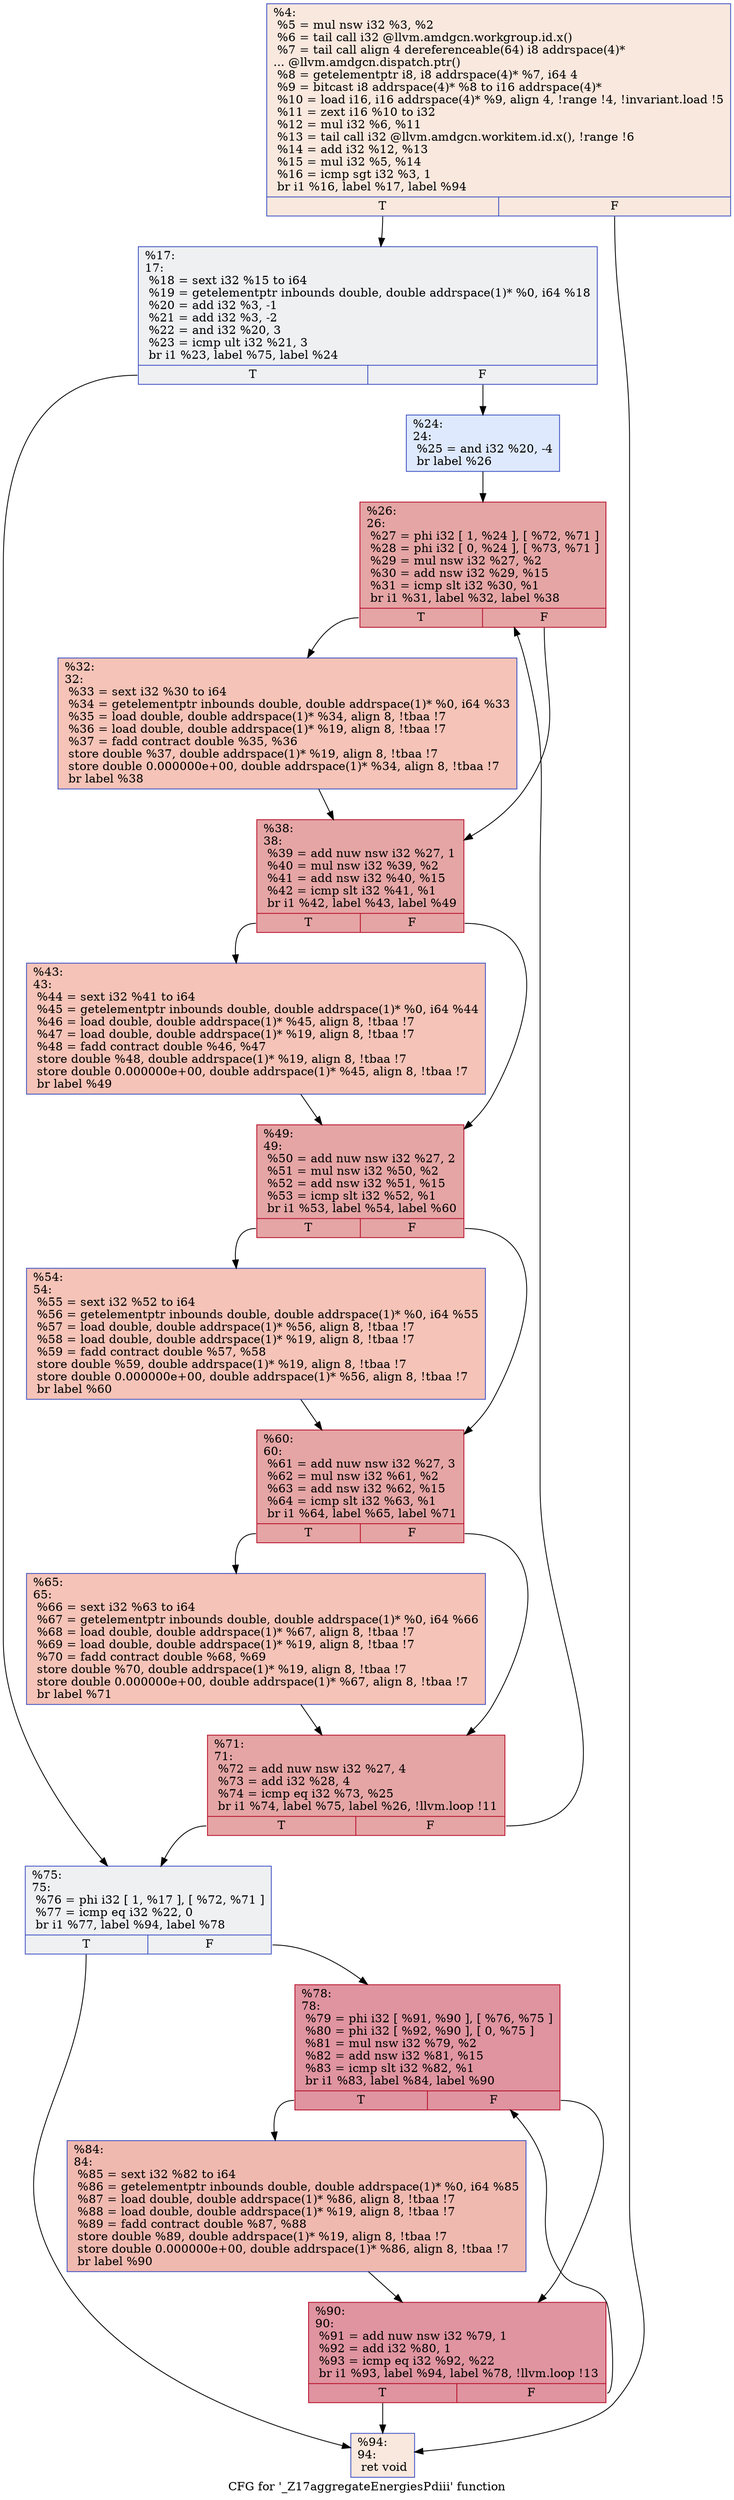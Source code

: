 digraph "CFG for '_Z17aggregateEnergiesPdiii' function" {
	label="CFG for '_Z17aggregateEnergiesPdiii' function";

	Node0x56a9110 [shape=record,color="#3d50c3ff", style=filled, fillcolor="#f2cab570",label="{%4:\l  %5 = mul nsw i32 %3, %2\l  %6 = tail call i32 @llvm.amdgcn.workgroup.id.x()\l  %7 = tail call align 4 dereferenceable(64) i8 addrspace(4)*\l... @llvm.amdgcn.dispatch.ptr()\l  %8 = getelementptr i8, i8 addrspace(4)* %7, i64 4\l  %9 = bitcast i8 addrspace(4)* %8 to i16 addrspace(4)*\l  %10 = load i16, i16 addrspace(4)* %9, align 4, !range !4, !invariant.load !5\l  %11 = zext i16 %10 to i32\l  %12 = mul i32 %6, %11\l  %13 = tail call i32 @llvm.amdgcn.workitem.id.x(), !range !6\l  %14 = add i32 %12, %13\l  %15 = mul i32 %5, %14\l  %16 = icmp sgt i32 %3, 1\l  br i1 %16, label %17, label %94\l|{<s0>T|<s1>F}}"];
	Node0x56a9110:s0 -> Node0x56a9cb0;
	Node0x56a9110:s1 -> Node0x56ab220;
	Node0x56a9cb0 [shape=record,color="#3d50c3ff", style=filled, fillcolor="#d9dce170",label="{%17:\l17:                                               \l  %18 = sext i32 %15 to i64\l  %19 = getelementptr inbounds double, double addrspace(1)* %0, i64 %18\l  %20 = add i32 %3, -1\l  %21 = add i32 %3, -2\l  %22 = and i32 %20, 3\l  %23 = icmp ult i32 %21, 3\l  br i1 %23, label %75, label %24\l|{<s0>T|<s1>F}}"];
	Node0x56a9cb0:s0 -> Node0x56ab740;
	Node0x56a9cb0:s1 -> Node0x56ab790;
	Node0x56ab790 [shape=record,color="#3d50c3ff", style=filled, fillcolor="#b5cdfa70",label="{%24:\l24:                                               \l  %25 = and i32 %20, -4\l  br label %26\l}"];
	Node0x56ab790 -> Node0x56ab990;
	Node0x56ab990 [shape=record,color="#b70d28ff", style=filled, fillcolor="#c5333470",label="{%26:\l26:                                               \l  %27 = phi i32 [ 1, %24 ], [ %72, %71 ]\l  %28 = phi i32 [ 0, %24 ], [ %73, %71 ]\l  %29 = mul nsw i32 %27, %2\l  %30 = add nsw i32 %29, %15\l  %31 = icmp slt i32 %30, %1\l  br i1 %31, label %32, label %38\l|{<s0>T|<s1>F}}"];
	Node0x56ab990:s0 -> Node0x56abec0;
	Node0x56ab990:s1 -> Node0x56abf50;
	Node0x56abec0 [shape=record,color="#3d50c3ff", style=filled, fillcolor="#e8765c70",label="{%32:\l32:                                               \l  %33 = sext i32 %30 to i64\l  %34 = getelementptr inbounds double, double addrspace(1)* %0, i64 %33\l  %35 = load double, double addrspace(1)* %34, align 8, !tbaa !7\l  %36 = load double, double addrspace(1)* %19, align 8, !tbaa !7\l  %37 = fadd contract double %35, %36\l  store double %37, double addrspace(1)* %19, align 8, !tbaa !7\l  store double 0.000000e+00, double addrspace(1)* %34, align 8, !tbaa !7\l  br label %38\l}"];
	Node0x56abec0 -> Node0x56abf50;
	Node0x56abf50 [shape=record,color="#b70d28ff", style=filled, fillcolor="#c5333470",label="{%38:\l38:                                               \l  %39 = add nuw nsw i32 %27, 1\l  %40 = mul nsw i32 %39, %2\l  %41 = add nsw i32 %40, %15\l  %42 = icmp slt i32 %41, %1\l  br i1 %42, label %43, label %49\l|{<s0>T|<s1>F}}"];
	Node0x56abf50:s0 -> Node0x56ad970;
	Node0x56abf50:s1 -> Node0x56ad9c0;
	Node0x56ad970 [shape=record,color="#3d50c3ff", style=filled, fillcolor="#e8765c70",label="{%43:\l43:                                               \l  %44 = sext i32 %41 to i64\l  %45 = getelementptr inbounds double, double addrspace(1)* %0, i64 %44\l  %46 = load double, double addrspace(1)* %45, align 8, !tbaa !7\l  %47 = load double, double addrspace(1)* %19, align 8, !tbaa !7\l  %48 = fadd contract double %46, %47\l  store double %48, double addrspace(1)* %19, align 8, !tbaa !7\l  store double 0.000000e+00, double addrspace(1)* %45, align 8, !tbaa !7\l  br label %49\l}"];
	Node0x56ad970 -> Node0x56ad9c0;
	Node0x56ad9c0 [shape=record,color="#b70d28ff", style=filled, fillcolor="#c5333470",label="{%49:\l49:                                               \l  %50 = add nuw nsw i32 %27, 2\l  %51 = mul nsw i32 %50, %2\l  %52 = add nsw i32 %51, %15\l  %53 = icmp slt i32 %52, %1\l  br i1 %53, label %54, label %60\l|{<s0>T|<s1>F}}"];
	Node0x56ad9c0:s0 -> Node0x56ae150;
	Node0x56ad9c0:s1 -> Node0x56ae1a0;
	Node0x56ae150 [shape=record,color="#3d50c3ff", style=filled, fillcolor="#e8765c70",label="{%54:\l54:                                               \l  %55 = sext i32 %52 to i64\l  %56 = getelementptr inbounds double, double addrspace(1)* %0, i64 %55\l  %57 = load double, double addrspace(1)* %56, align 8, !tbaa !7\l  %58 = load double, double addrspace(1)* %19, align 8, !tbaa !7\l  %59 = fadd contract double %57, %58\l  store double %59, double addrspace(1)* %19, align 8, !tbaa !7\l  store double 0.000000e+00, double addrspace(1)* %56, align 8, !tbaa !7\l  br label %60\l}"];
	Node0x56ae150 -> Node0x56ae1a0;
	Node0x56ae1a0 [shape=record,color="#b70d28ff", style=filled, fillcolor="#c5333470",label="{%60:\l60:                                               \l  %61 = add nuw nsw i32 %27, 3\l  %62 = mul nsw i32 %61, %2\l  %63 = add nsw i32 %62, %15\l  %64 = icmp slt i32 %63, %1\l  br i1 %64, label %65, label %71\l|{<s0>T|<s1>F}}"];
	Node0x56ae1a0:s0 -> Node0x56ac090;
	Node0x56ae1a0:s1 -> Node0x56aba80;
	Node0x56ac090 [shape=record,color="#3d50c3ff", style=filled, fillcolor="#e8765c70",label="{%65:\l65:                                               \l  %66 = sext i32 %63 to i64\l  %67 = getelementptr inbounds double, double addrspace(1)* %0, i64 %66\l  %68 = load double, double addrspace(1)* %67, align 8, !tbaa !7\l  %69 = load double, double addrspace(1)* %19, align 8, !tbaa !7\l  %70 = fadd contract double %68, %69\l  store double %70, double addrspace(1)* %19, align 8, !tbaa !7\l  store double 0.000000e+00, double addrspace(1)* %67, align 8, !tbaa !7\l  br label %71\l}"];
	Node0x56ac090 -> Node0x56aba80;
	Node0x56aba80 [shape=record,color="#b70d28ff", style=filled, fillcolor="#c5333470",label="{%71:\l71:                                               \l  %72 = add nuw nsw i32 %27, 4\l  %73 = add i32 %28, 4\l  %74 = icmp eq i32 %73, %25\l  br i1 %74, label %75, label %26, !llvm.loop !11\l|{<s0>T|<s1>F}}"];
	Node0x56aba80:s0 -> Node0x56ab740;
	Node0x56aba80:s1 -> Node0x56ab990;
	Node0x56ab740 [shape=record,color="#3d50c3ff", style=filled, fillcolor="#d9dce170",label="{%75:\l75:                                               \l  %76 = phi i32 [ 1, %17 ], [ %72, %71 ]\l  %77 = icmp eq i32 %22, 0\l  br i1 %77, label %94, label %78\l|{<s0>T|<s1>F}}"];
	Node0x56ab740:s0 -> Node0x56ab220;
	Node0x56ab740:s1 -> Node0x56af450;
	Node0x56af450 [shape=record,color="#b70d28ff", style=filled, fillcolor="#b70d2870",label="{%78:\l78:                                               \l  %79 = phi i32 [ %91, %90 ], [ %76, %75 ]\l  %80 = phi i32 [ %92, %90 ], [ 0, %75 ]\l  %81 = mul nsw i32 %79, %2\l  %82 = add nsw i32 %81, %15\l  %83 = icmp slt i32 %82, %1\l  br i1 %83, label %84, label %90\l|{<s0>T|<s1>F}}"];
	Node0x56af450:s0 -> Node0x56af8b0;
	Node0x56af450:s1 -> Node0x56af550;
	Node0x56af8b0 [shape=record,color="#3d50c3ff", style=filled, fillcolor="#de614d70",label="{%84:\l84:                                               \l  %85 = sext i32 %82 to i64\l  %86 = getelementptr inbounds double, double addrspace(1)* %0, i64 %85\l  %87 = load double, double addrspace(1)* %86, align 8, !tbaa !7\l  %88 = load double, double addrspace(1)* %19, align 8, !tbaa !7\l  %89 = fadd contract double %87, %88\l  store double %89, double addrspace(1)* %19, align 8, !tbaa !7\l  store double 0.000000e+00, double addrspace(1)* %86, align 8, !tbaa !7\l  br label %90\l}"];
	Node0x56af8b0 -> Node0x56af550;
	Node0x56af550 [shape=record,color="#b70d28ff", style=filled, fillcolor="#b70d2870",label="{%90:\l90:                                               \l  %91 = add nuw nsw i32 %79, 1\l  %92 = add i32 %80, 1\l  %93 = icmp eq i32 %92, %22\l  br i1 %93, label %94, label %78, !llvm.loop !13\l|{<s0>T|<s1>F}}"];
	Node0x56af550:s0 -> Node0x56ab220;
	Node0x56af550:s1 -> Node0x56af450;
	Node0x56ab220 [shape=record,color="#3d50c3ff", style=filled, fillcolor="#f2cab570",label="{%94:\l94:                                               \l  ret void\l}"];
}
